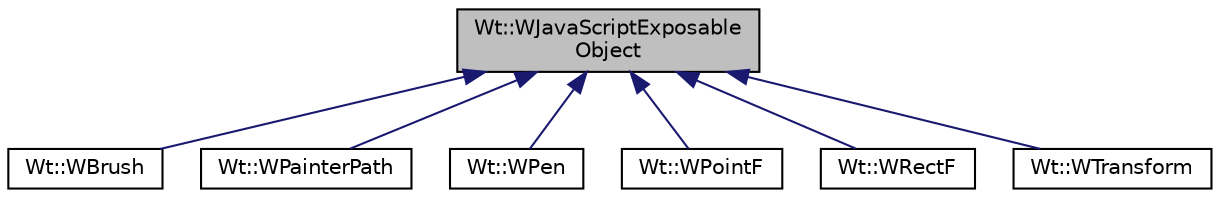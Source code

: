 digraph "Wt::WJavaScriptExposableObject"
{
 // LATEX_PDF_SIZE
  edge [fontname="Helvetica",fontsize="10",labelfontname="Helvetica",labelfontsize="10"];
  node [fontname="Helvetica",fontsize="10",shape=record];
  Node1 [label="Wt::WJavaScriptExposable\lObject",height=0.2,width=0.4,color="black", fillcolor="grey75", style="filled", fontcolor="black",tooltip="A JavaScript exposable object."];
  Node1 -> Node2 [dir="back",color="midnightblue",fontsize="10",style="solid",fontname="Helvetica"];
  Node2 [label="Wt::WBrush",height=0.2,width=0.4,color="black", fillcolor="white", style="filled",URL="$classWt_1_1WBrush.html",tooltip="A value class that defines the style for filling a path."];
  Node1 -> Node3 [dir="back",color="midnightblue",fontsize="10",style="solid",fontname="Helvetica"];
  Node3 [label="Wt::WPainterPath",height=0.2,width=0.4,color="black", fillcolor="white", style="filled",URL="$classWt_1_1WPainterPath.html",tooltip="A path defining a shape."];
  Node1 -> Node4 [dir="back",color="midnightblue",fontsize="10",style="solid",fontname="Helvetica"];
  Node4 [label="Wt::WPen",height=0.2,width=0.4,color="black", fillcolor="white", style="filled",URL="$classWt_1_1WPen.html",tooltip="A value class that defines the style for pen strokes."];
  Node1 -> Node5 [dir="back",color="midnightblue",fontsize="10",style="solid",fontname="Helvetica"];
  Node5 [label="Wt::WPointF",height=0.2,width=0.4,color="black", fillcolor="white", style="filled",URL="$classWt_1_1WPointF.html",tooltip="A value class that defines a 2D point."];
  Node1 -> Node6 [dir="back",color="midnightblue",fontsize="10",style="solid",fontname="Helvetica"];
  Node6 [label="Wt::WRectF",height=0.2,width=0.4,color="black", fillcolor="white", style="filled",URL="$classWt_1_1WRectF.html",tooltip="A value class that defines a rectangle."];
  Node1 -> Node7 [dir="back",color="midnightblue",fontsize="10",style="solid",fontname="Helvetica"];
  Node7 [label="Wt::WTransform",height=0.2,width=0.4,color="black", fillcolor="white", style="filled",URL="$classWt_1_1WTransform.html",tooltip="A value class that defines a 2D affine transformation matrix."];
}
